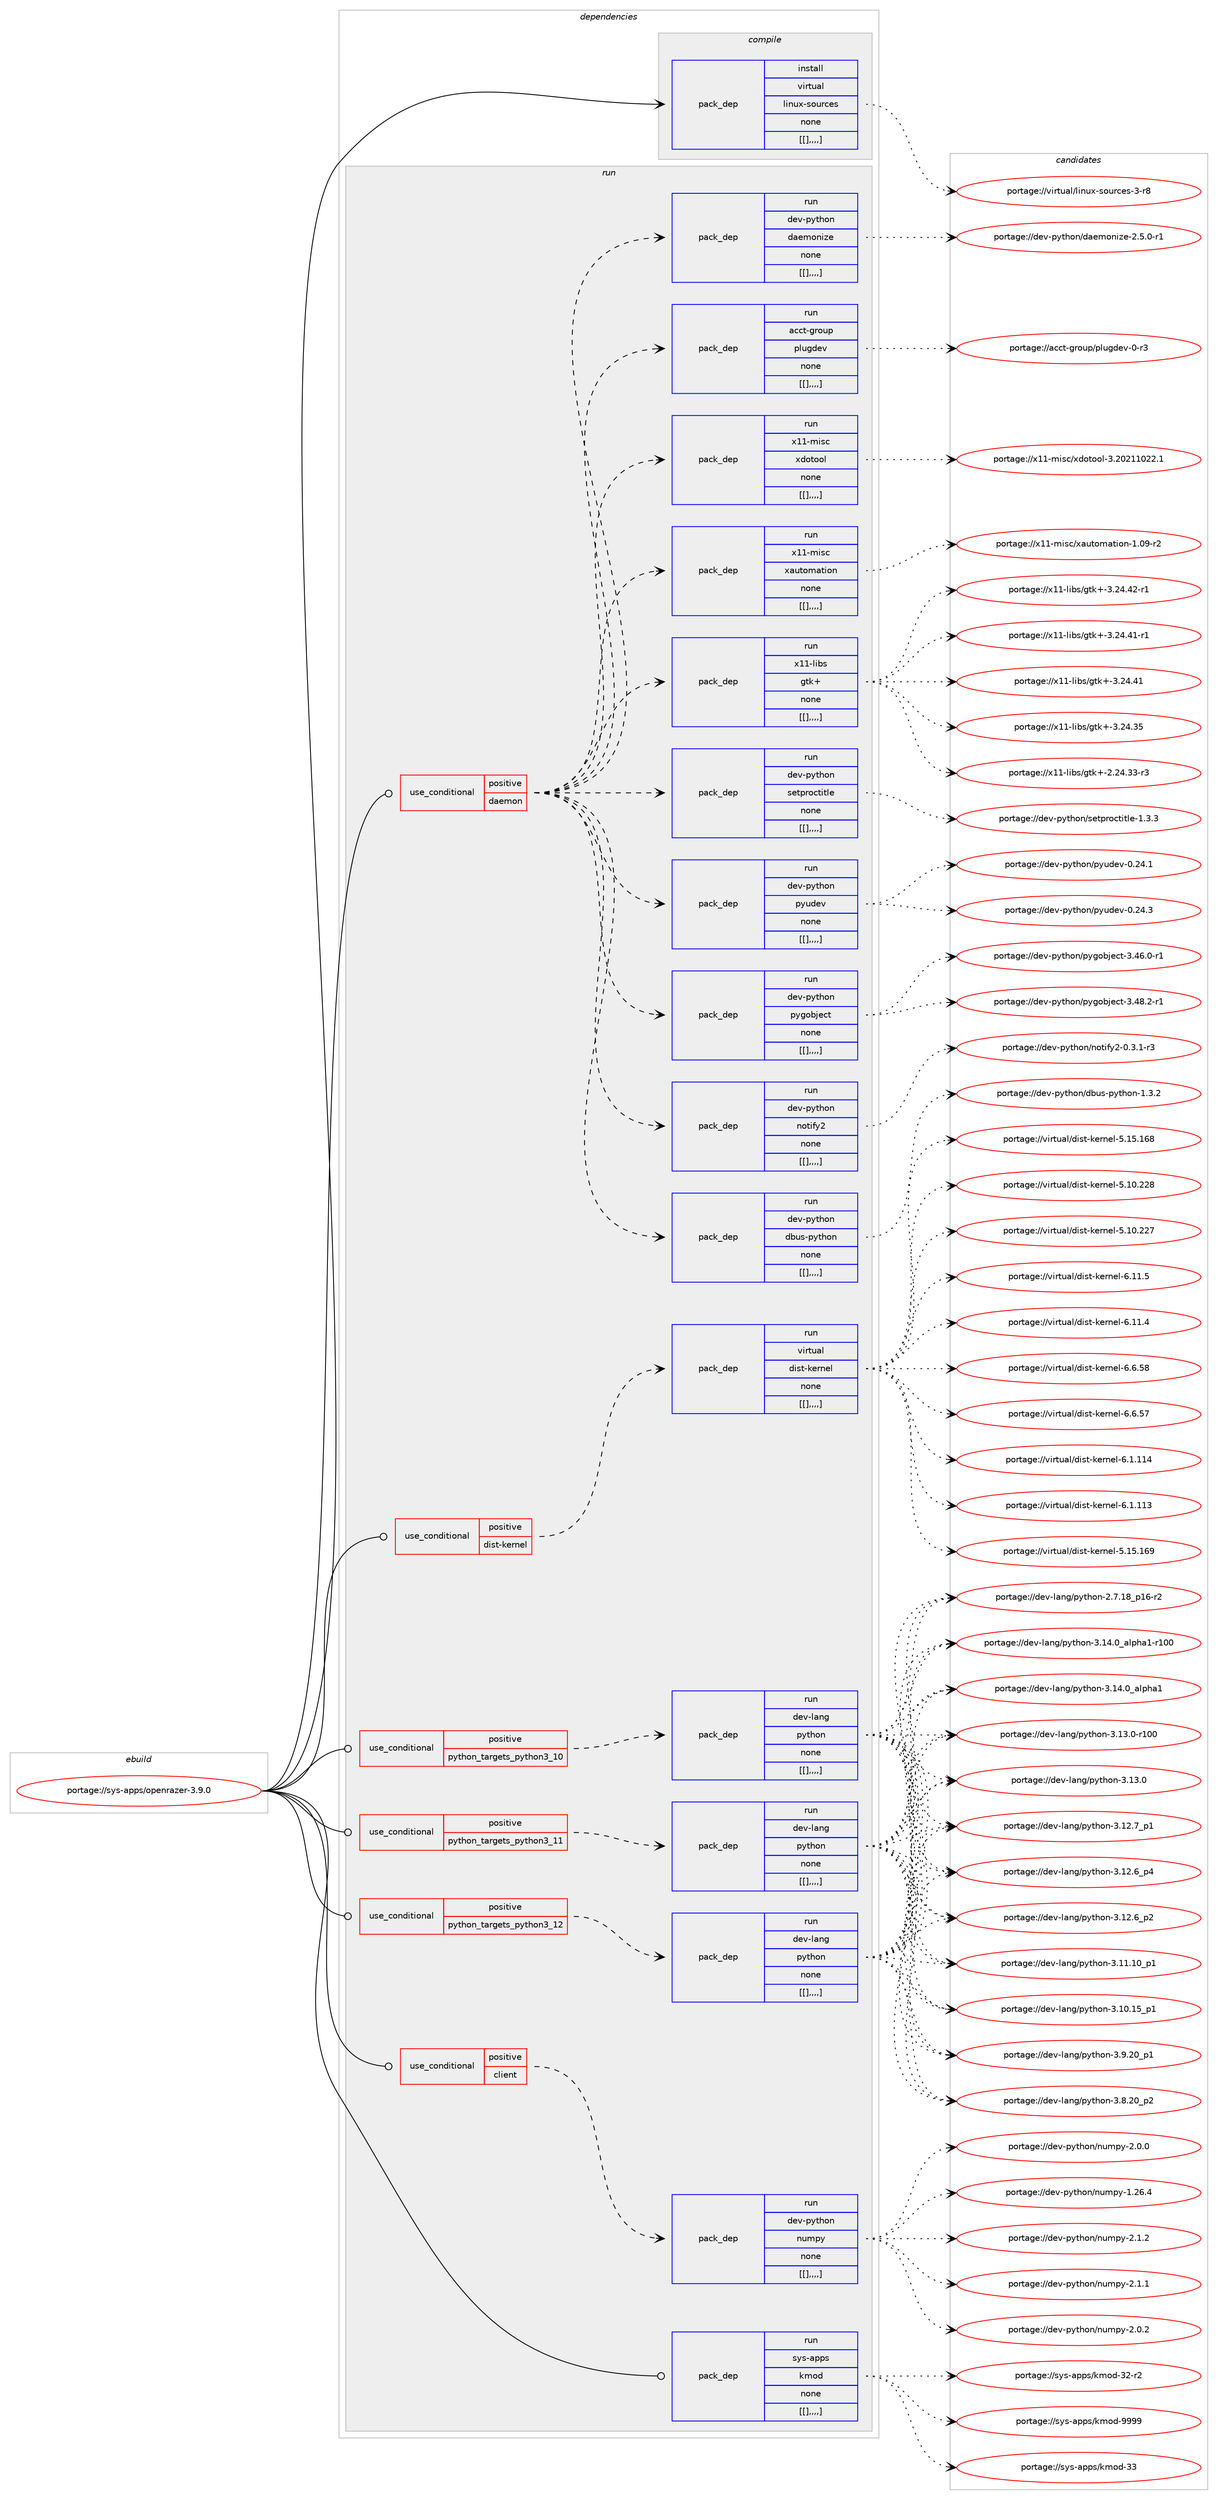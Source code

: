 digraph prolog {

# *************
# Graph options
# *************

newrank=true;
concentrate=true;
compound=true;
graph [rankdir=LR,fontname=Helvetica,fontsize=10,ranksep=1.5];#, ranksep=2.5, nodesep=0.2];
edge  [arrowhead=vee];
node  [fontname=Helvetica,fontsize=10];

# **********
# The ebuild
# **********

subgraph cluster_leftcol {
color=gray;
label=<<i>ebuild</i>>;
id [label="portage://sys-apps/openrazer-3.9.0", color=red, width=4, href="../sys-apps/openrazer-3.9.0.svg"];
}

# ****************
# The dependencies
# ****************

subgraph cluster_midcol {
color=gray;
label=<<i>dependencies</i>>;
subgraph cluster_compile {
fillcolor="#eeeeee";
style=filled;
label=<<i>compile</i>>;
subgraph pack323764 {
dependency445107 [label=<<TABLE BORDER="0" CELLBORDER="1" CELLSPACING="0" CELLPADDING="4" WIDTH="220"><TR><TD ROWSPAN="6" CELLPADDING="30">pack_dep</TD></TR><TR><TD WIDTH="110">install</TD></TR><TR><TD>virtual</TD></TR><TR><TD>linux-sources</TD></TR><TR><TD>none</TD></TR><TR><TD>[[],,,,]</TD></TR></TABLE>>, shape=none, color=blue];
}
id:e -> dependency445107:w [weight=20,style="solid",arrowhead="vee"];
}
subgraph cluster_compileandrun {
fillcolor="#eeeeee";
style=filled;
label=<<i>compile and run</i>>;
}
subgraph cluster_run {
fillcolor="#eeeeee";
style=filled;
label=<<i>run</i>>;
subgraph cond118139 {
dependency445122 [label=<<TABLE BORDER="0" CELLBORDER="1" CELLSPACING="0" CELLPADDING="4"><TR><TD ROWSPAN="3" CELLPADDING="10">use_conditional</TD></TR><TR><TD>positive</TD></TR><TR><TD>client</TD></TR></TABLE>>, shape=none, color=red];
subgraph pack323788 {
dependency445174 [label=<<TABLE BORDER="0" CELLBORDER="1" CELLSPACING="0" CELLPADDING="4" WIDTH="220"><TR><TD ROWSPAN="6" CELLPADDING="30">pack_dep</TD></TR><TR><TD WIDTH="110">run</TD></TR><TR><TD>dev-python</TD></TR><TR><TD>numpy</TD></TR><TR><TD>none</TD></TR><TR><TD>[[],,,,]</TD></TR></TABLE>>, shape=none, color=blue];
}
dependency445122:e -> dependency445174:w [weight=20,style="dashed",arrowhead="vee"];
}
id:e -> dependency445122:w [weight=20,style="solid",arrowhead="odot"];
subgraph cond118166 {
dependency445183 [label=<<TABLE BORDER="0" CELLBORDER="1" CELLSPACING="0" CELLPADDING="4"><TR><TD ROWSPAN="3" CELLPADDING="10">use_conditional</TD></TR><TR><TD>positive</TD></TR><TR><TD>daemon</TD></TR></TABLE>>, shape=none, color=red];
subgraph pack323829 {
dependency445200 [label=<<TABLE BORDER="0" CELLBORDER="1" CELLSPACING="0" CELLPADDING="4" WIDTH="220"><TR><TD ROWSPAN="6" CELLPADDING="30">pack_dep</TD></TR><TR><TD WIDTH="110">run</TD></TR><TR><TD>acct-group</TD></TR><TR><TD>plugdev</TD></TR><TR><TD>none</TD></TR><TR><TD>[[],,,,]</TD></TR></TABLE>>, shape=none, color=blue];
}
dependency445183:e -> dependency445200:w [weight=20,style="dashed",arrowhead="vee"];
subgraph pack323838 {
dependency445222 [label=<<TABLE BORDER="0" CELLBORDER="1" CELLSPACING="0" CELLPADDING="4" WIDTH="220"><TR><TD ROWSPAN="6" CELLPADDING="30">pack_dep</TD></TR><TR><TD WIDTH="110">run</TD></TR><TR><TD>dev-python</TD></TR><TR><TD>daemonize</TD></TR><TR><TD>none</TD></TR><TR><TD>[[],,,,]</TD></TR></TABLE>>, shape=none, color=blue];
}
dependency445183:e -> dependency445222:w [weight=20,style="dashed",arrowhead="vee"];
subgraph pack323859 {
dependency445245 [label=<<TABLE BORDER="0" CELLBORDER="1" CELLSPACING="0" CELLPADDING="4" WIDTH="220"><TR><TD ROWSPAN="6" CELLPADDING="30">pack_dep</TD></TR><TR><TD WIDTH="110">run</TD></TR><TR><TD>dev-python</TD></TR><TR><TD>dbus-python</TD></TR><TR><TD>none</TD></TR><TR><TD>[[],,,,]</TD></TR></TABLE>>, shape=none, color=blue];
}
dependency445183:e -> dependency445245:w [weight=20,style="dashed",arrowhead="vee"];
subgraph pack323876 {
dependency445256 [label=<<TABLE BORDER="0" CELLBORDER="1" CELLSPACING="0" CELLPADDING="4" WIDTH="220"><TR><TD ROWSPAN="6" CELLPADDING="30">pack_dep</TD></TR><TR><TD WIDTH="110">run</TD></TR><TR><TD>dev-python</TD></TR><TR><TD>notify2</TD></TR><TR><TD>none</TD></TR><TR><TD>[[],,,,]</TD></TR></TABLE>>, shape=none, color=blue];
}
dependency445183:e -> dependency445256:w [weight=20,style="dashed",arrowhead="vee"];
subgraph pack323892 {
dependency445286 [label=<<TABLE BORDER="0" CELLBORDER="1" CELLSPACING="0" CELLPADDING="4" WIDTH="220"><TR><TD ROWSPAN="6" CELLPADDING="30">pack_dep</TD></TR><TR><TD WIDTH="110">run</TD></TR><TR><TD>dev-python</TD></TR><TR><TD>pygobject</TD></TR><TR><TD>none</TD></TR><TR><TD>[[],,,,]</TD></TR></TABLE>>, shape=none, color=blue];
}
dependency445183:e -> dependency445286:w [weight=20,style="dashed",arrowhead="vee"];
subgraph pack323909 {
dependency445311 [label=<<TABLE BORDER="0" CELLBORDER="1" CELLSPACING="0" CELLPADDING="4" WIDTH="220"><TR><TD ROWSPAN="6" CELLPADDING="30">pack_dep</TD></TR><TR><TD WIDTH="110">run</TD></TR><TR><TD>dev-python</TD></TR><TR><TD>pyudev</TD></TR><TR><TD>none</TD></TR><TR><TD>[[],,,,]</TD></TR></TABLE>>, shape=none, color=blue];
}
dependency445183:e -> dependency445311:w [weight=20,style="dashed",arrowhead="vee"];
subgraph pack323935 {
dependency445336 [label=<<TABLE BORDER="0" CELLBORDER="1" CELLSPACING="0" CELLPADDING="4" WIDTH="220"><TR><TD ROWSPAN="6" CELLPADDING="30">pack_dep</TD></TR><TR><TD WIDTH="110">run</TD></TR><TR><TD>dev-python</TD></TR><TR><TD>setproctitle</TD></TR><TR><TD>none</TD></TR><TR><TD>[[],,,,]</TD></TR></TABLE>>, shape=none, color=blue];
}
dependency445183:e -> dependency445336:w [weight=20,style="dashed",arrowhead="vee"];
subgraph pack323936 {
dependency445356 [label=<<TABLE BORDER="0" CELLBORDER="1" CELLSPACING="0" CELLPADDING="4" WIDTH="220"><TR><TD ROWSPAN="6" CELLPADDING="30">pack_dep</TD></TR><TR><TD WIDTH="110">run</TD></TR><TR><TD>x11-libs</TD></TR><TR><TD>gtk+</TD></TR><TR><TD>none</TD></TR><TR><TD>[[],,,,]</TD></TR></TABLE>>, shape=none, color=blue];
}
dependency445183:e -> dependency445356:w [weight=20,style="dashed",arrowhead="vee"];
subgraph pack323944 {
dependency445367 [label=<<TABLE BORDER="0" CELLBORDER="1" CELLSPACING="0" CELLPADDING="4" WIDTH="220"><TR><TD ROWSPAN="6" CELLPADDING="30">pack_dep</TD></TR><TR><TD WIDTH="110">run</TD></TR><TR><TD>x11-misc</TD></TR><TR><TD>xautomation</TD></TR><TR><TD>none</TD></TR><TR><TD>[[],,,,]</TD></TR></TABLE>>, shape=none, color=blue];
}
dependency445183:e -> dependency445367:w [weight=20,style="dashed",arrowhead="vee"];
subgraph pack323952 {
dependency445376 [label=<<TABLE BORDER="0" CELLBORDER="1" CELLSPACING="0" CELLPADDING="4" WIDTH="220"><TR><TD ROWSPAN="6" CELLPADDING="30">pack_dep</TD></TR><TR><TD WIDTH="110">run</TD></TR><TR><TD>x11-misc</TD></TR><TR><TD>xdotool</TD></TR><TR><TD>none</TD></TR><TR><TD>[[],,,,]</TD></TR></TABLE>>, shape=none, color=blue];
}
dependency445183:e -> dependency445376:w [weight=20,style="dashed",arrowhead="vee"];
}
id:e -> dependency445183:w [weight=20,style="solid",arrowhead="odot"];
subgraph cond118243 {
dependency445409 [label=<<TABLE BORDER="0" CELLBORDER="1" CELLSPACING="0" CELLPADDING="4"><TR><TD ROWSPAN="3" CELLPADDING="10">use_conditional</TD></TR><TR><TD>positive</TD></TR><TR><TD>dist-kernel</TD></TR></TABLE>>, shape=none, color=red];
subgraph pack323977 {
dependency445438 [label=<<TABLE BORDER="0" CELLBORDER="1" CELLSPACING="0" CELLPADDING="4" WIDTH="220"><TR><TD ROWSPAN="6" CELLPADDING="30">pack_dep</TD></TR><TR><TD WIDTH="110">run</TD></TR><TR><TD>virtual</TD></TR><TR><TD>dist-kernel</TD></TR><TR><TD>none</TD></TR><TR><TD>[[],,,,]</TD></TR></TABLE>>, shape=none, color=blue];
}
dependency445409:e -> dependency445438:w [weight=20,style="dashed",arrowhead="vee"];
}
id:e -> dependency445409:w [weight=20,style="solid",arrowhead="odot"];
subgraph cond118262 {
dependency445452 [label=<<TABLE BORDER="0" CELLBORDER="1" CELLSPACING="0" CELLPADDING="4"><TR><TD ROWSPAN="3" CELLPADDING="10">use_conditional</TD></TR><TR><TD>positive</TD></TR><TR><TD>python_targets_python3_10</TD></TR></TABLE>>, shape=none, color=red];
subgraph pack324022 {
dependency445490 [label=<<TABLE BORDER="0" CELLBORDER="1" CELLSPACING="0" CELLPADDING="4" WIDTH="220"><TR><TD ROWSPAN="6" CELLPADDING="30">pack_dep</TD></TR><TR><TD WIDTH="110">run</TD></TR><TR><TD>dev-lang</TD></TR><TR><TD>python</TD></TR><TR><TD>none</TD></TR><TR><TD>[[],,,,]</TD></TR></TABLE>>, shape=none, color=blue];
}
dependency445452:e -> dependency445490:w [weight=20,style="dashed",arrowhead="vee"];
}
id:e -> dependency445452:w [weight=20,style="solid",arrowhead="odot"];
subgraph cond118286 {
dependency445500 [label=<<TABLE BORDER="0" CELLBORDER="1" CELLSPACING="0" CELLPADDING="4"><TR><TD ROWSPAN="3" CELLPADDING="10">use_conditional</TD></TR><TR><TD>positive</TD></TR><TR><TD>python_targets_python3_11</TD></TR></TABLE>>, shape=none, color=red];
subgraph pack324039 {
dependency445514 [label=<<TABLE BORDER="0" CELLBORDER="1" CELLSPACING="0" CELLPADDING="4" WIDTH="220"><TR><TD ROWSPAN="6" CELLPADDING="30">pack_dep</TD></TR><TR><TD WIDTH="110">run</TD></TR><TR><TD>dev-lang</TD></TR><TR><TD>python</TD></TR><TR><TD>none</TD></TR><TR><TD>[[],,,,]</TD></TR></TABLE>>, shape=none, color=blue];
}
dependency445500:e -> dependency445514:w [weight=20,style="dashed",arrowhead="vee"];
}
id:e -> dependency445500:w [weight=20,style="solid",arrowhead="odot"];
subgraph cond118293 {
dependency445524 [label=<<TABLE BORDER="0" CELLBORDER="1" CELLSPACING="0" CELLPADDING="4"><TR><TD ROWSPAN="3" CELLPADDING="10">use_conditional</TD></TR><TR><TD>positive</TD></TR><TR><TD>python_targets_python3_12</TD></TR></TABLE>>, shape=none, color=red];
subgraph pack324058 {
dependency445565 [label=<<TABLE BORDER="0" CELLBORDER="1" CELLSPACING="0" CELLPADDING="4" WIDTH="220"><TR><TD ROWSPAN="6" CELLPADDING="30">pack_dep</TD></TR><TR><TD WIDTH="110">run</TD></TR><TR><TD>dev-lang</TD></TR><TR><TD>python</TD></TR><TR><TD>none</TD></TR><TR><TD>[[],,,,]</TD></TR></TABLE>>, shape=none, color=blue];
}
dependency445524:e -> dependency445565:w [weight=20,style="dashed",arrowhead="vee"];
}
id:e -> dependency445524:w [weight=20,style="solid",arrowhead="odot"];
subgraph pack324072 {
dependency445583 [label=<<TABLE BORDER="0" CELLBORDER="1" CELLSPACING="0" CELLPADDING="4" WIDTH="220"><TR><TD ROWSPAN="6" CELLPADDING="30">pack_dep</TD></TR><TR><TD WIDTH="110">run</TD></TR><TR><TD>sys-apps</TD></TR><TR><TD>kmod</TD></TR><TR><TD>none</TD></TR><TR><TD>[[],,,,]</TD></TR></TABLE>>, shape=none, color=blue];
}
id:e -> dependency445583:w [weight=20,style="solid",arrowhead="odot"];
}
}

# **************
# The candidates
# **************

subgraph cluster_choices {
rank=same;
color=gray;
label=<<i>candidates</i>>;

subgraph choice323877 {
color=black;
nodesep=1;
choice1181051141161179710847108105110117120451151111171149910111545514511456 [label="portage://virtual/linux-sources-3-r8", color=red, width=4,href="../virtual/linux-sources-3-r8.svg"];
dependency445107:e -> choice1181051141161179710847108105110117120451151111171149910111545514511456:w [style=dotted,weight="100"];
}
subgraph choice323878 {
color=black;
nodesep=1;
choice1001011184511212111610411111047110117109112121455046494650 [label="portage://dev-python/numpy-2.1.2", color=red, width=4,href="../dev-python/numpy-2.1.2.svg"];
choice1001011184511212111610411111047110117109112121455046494649 [label="portage://dev-python/numpy-2.1.1", color=red, width=4,href="../dev-python/numpy-2.1.1.svg"];
choice1001011184511212111610411111047110117109112121455046484650 [label="portage://dev-python/numpy-2.0.2", color=red, width=4,href="../dev-python/numpy-2.0.2.svg"];
choice1001011184511212111610411111047110117109112121455046484648 [label="portage://dev-python/numpy-2.0.0", color=red, width=4,href="../dev-python/numpy-2.0.0.svg"];
choice100101118451121211161041111104711011710911212145494650544652 [label="portage://dev-python/numpy-1.26.4", color=red, width=4,href="../dev-python/numpy-1.26.4.svg"];
dependency445174:e -> choice1001011184511212111610411111047110117109112121455046494650:w [style=dotted,weight="100"];
dependency445174:e -> choice1001011184511212111610411111047110117109112121455046494649:w [style=dotted,weight="100"];
dependency445174:e -> choice1001011184511212111610411111047110117109112121455046484650:w [style=dotted,weight="100"];
dependency445174:e -> choice1001011184511212111610411111047110117109112121455046484648:w [style=dotted,weight="100"];
dependency445174:e -> choice100101118451121211161041111104711011710911212145494650544652:w [style=dotted,weight="100"];
}
subgraph choice323892 {
color=black;
nodesep=1;
choice979999116451031141111171124711210811710310010111845484511451 [label="portage://acct-group/plugdev-0-r3", color=red, width=4,href="../acct-group/plugdev-0-r3.svg"];
dependency445200:e -> choice979999116451031141111171124711210811710310010111845484511451:w [style=dotted,weight="100"];
}
subgraph choice323913 {
color=black;
nodesep=1;
choice1001011184511212111610411111047100971011091111101051221014550465346484511449 [label="portage://dev-python/daemonize-2.5.0-r1", color=red, width=4,href="../dev-python/daemonize-2.5.0-r1.svg"];
dependency445222:e -> choice1001011184511212111610411111047100971011091111101051221014550465346484511449:w [style=dotted,weight="100"];
}
subgraph choice323915 {
color=black;
nodesep=1;
choice10010111845112121116104111110471009811711545112121116104111110454946514650 [label="portage://dev-python/dbus-python-1.3.2", color=red, width=4,href="../dev-python/dbus-python-1.3.2.svg"];
dependency445245:e -> choice10010111845112121116104111110471009811711545112121116104111110454946514650:w [style=dotted,weight="100"];
}
subgraph choice323916 {
color=black;
nodesep=1;
choice1001011184511212111610411111047110111116105102121504548465146494511451 [label="portage://dev-python/notify2-0.3.1-r3", color=red, width=4,href="../dev-python/notify2-0.3.1-r3.svg"];
dependency445256:e -> choice1001011184511212111610411111047110111116105102121504548465146494511451:w [style=dotted,weight="100"];
}
subgraph choice323919 {
color=black;
nodesep=1;
choice10010111845112121116104111110471121211031119810610199116455146525646504511449 [label="portage://dev-python/pygobject-3.48.2-r1", color=red, width=4,href="../dev-python/pygobject-3.48.2-r1.svg"];
choice10010111845112121116104111110471121211031119810610199116455146525446484511449 [label="portage://dev-python/pygobject-3.46.0-r1", color=red, width=4,href="../dev-python/pygobject-3.46.0-r1.svg"];
dependency445286:e -> choice10010111845112121116104111110471121211031119810610199116455146525646504511449:w [style=dotted,weight="100"];
dependency445286:e -> choice10010111845112121116104111110471121211031119810610199116455146525446484511449:w [style=dotted,weight="100"];
}
subgraph choice323926 {
color=black;
nodesep=1;
choice100101118451121211161041111104711212111710010111845484650524651 [label="portage://dev-python/pyudev-0.24.3", color=red, width=4,href="../dev-python/pyudev-0.24.3.svg"];
choice100101118451121211161041111104711212111710010111845484650524649 [label="portage://dev-python/pyudev-0.24.1", color=red, width=4,href="../dev-python/pyudev-0.24.1.svg"];
dependency445311:e -> choice100101118451121211161041111104711212111710010111845484650524651:w [style=dotted,weight="100"];
dependency445311:e -> choice100101118451121211161041111104711212111710010111845484650524649:w [style=dotted,weight="100"];
}
subgraph choice323929 {
color=black;
nodesep=1;
choice100101118451121211161041111104711510111611211411199116105116108101454946514651 [label="portage://dev-python/setproctitle-1.3.3", color=red, width=4,href="../dev-python/setproctitle-1.3.3.svg"];
dependency445336:e -> choice100101118451121211161041111104711510111611211411199116105116108101454946514651:w [style=dotted,weight="100"];
}
subgraph choice323931 {
color=black;
nodesep=1;
choice12049494510810598115471031161074345514650524652504511449 [label="portage://x11-libs/gtk+-3.24.42-r1", color=red, width=4,href="../x11-libs/gtk+-3.24.42-r1.svg"];
choice12049494510810598115471031161074345514650524652494511449 [label="portage://x11-libs/gtk+-3.24.41-r1", color=red, width=4,href="../x11-libs/gtk+-3.24.41-r1.svg"];
choice1204949451081059811547103116107434551465052465249 [label="portage://x11-libs/gtk+-3.24.41", color=red, width=4,href="../x11-libs/gtk+-3.24.41.svg"];
choice1204949451081059811547103116107434551465052465153 [label="portage://x11-libs/gtk+-3.24.35", color=red, width=4,href="../x11-libs/gtk+-3.24.35.svg"];
choice12049494510810598115471031161074345504650524651514511451 [label="portage://x11-libs/gtk+-2.24.33-r3", color=red, width=4,href="../x11-libs/gtk+-2.24.33-r3.svg"];
dependency445356:e -> choice12049494510810598115471031161074345514650524652504511449:w [style=dotted,weight="100"];
dependency445356:e -> choice12049494510810598115471031161074345514650524652494511449:w [style=dotted,weight="100"];
dependency445356:e -> choice1204949451081059811547103116107434551465052465249:w [style=dotted,weight="100"];
dependency445356:e -> choice1204949451081059811547103116107434551465052465153:w [style=dotted,weight="100"];
dependency445356:e -> choice12049494510810598115471031161074345504650524651514511451:w [style=dotted,weight="100"];
}
subgraph choice323934 {
color=black;
nodesep=1;
choice1204949451091051159947120971171161111099711610511111045494648574511450 [label="portage://x11-misc/xautomation-1.09-r2", color=red, width=4,href="../x11-misc/xautomation-1.09-r2.svg"];
dependency445367:e -> choice1204949451091051159947120971171161111099711610511111045494648574511450:w [style=dotted,weight="100"];
}
subgraph choice323945 {
color=black;
nodesep=1;
choice120494945109105115994712010011111611111110845514650485049494850504649 [label="portage://x11-misc/xdotool-3.20211022.1", color=red, width=4,href="../x11-misc/xdotool-3.20211022.1.svg"];
dependency445376:e -> choice120494945109105115994712010011111611111110845514650485049494850504649:w [style=dotted,weight="100"];
}
subgraph choice323952 {
color=black;
nodesep=1;
choice11810511411611797108471001051151164510710111411010110845544649494653 [label="portage://virtual/dist-kernel-6.11.5", color=red, width=4,href="../virtual/dist-kernel-6.11.5.svg"];
choice11810511411611797108471001051151164510710111411010110845544649494652 [label="portage://virtual/dist-kernel-6.11.4", color=red, width=4,href="../virtual/dist-kernel-6.11.4.svg"];
choice11810511411611797108471001051151164510710111411010110845544654465356 [label="portage://virtual/dist-kernel-6.6.58", color=red, width=4,href="../virtual/dist-kernel-6.6.58.svg"];
choice11810511411611797108471001051151164510710111411010110845544654465355 [label="portage://virtual/dist-kernel-6.6.57", color=red, width=4,href="../virtual/dist-kernel-6.6.57.svg"];
choice1181051141161179710847100105115116451071011141101011084554464946494952 [label="portage://virtual/dist-kernel-6.1.114", color=red, width=4,href="../virtual/dist-kernel-6.1.114.svg"];
choice1181051141161179710847100105115116451071011141101011084554464946494951 [label="portage://virtual/dist-kernel-6.1.113", color=red, width=4,href="../virtual/dist-kernel-6.1.113.svg"];
choice118105114116117971084710010511511645107101114110101108455346495346495457 [label="portage://virtual/dist-kernel-5.15.169", color=red, width=4,href="../virtual/dist-kernel-5.15.169.svg"];
choice118105114116117971084710010511511645107101114110101108455346495346495456 [label="portage://virtual/dist-kernel-5.15.168", color=red, width=4,href="../virtual/dist-kernel-5.15.168.svg"];
choice118105114116117971084710010511511645107101114110101108455346494846505056 [label="portage://virtual/dist-kernel-5.10.228", color=red, width=4,href="../virtual/dist-kernel-5.10.228.svg"];
choice118105114116117971084710010511511645107101114110101108455346494846505055 [label="portage://virtual/dist-kernel-5.10.227", color=red, width=4,href="../virtual/dist-kernel-5.10.227.svg"];
dependency445438:e -> choice11810511411611797108471001051151164510710111411010110845544649494653:w [style=dotted,weight="100"];
dependency445438:e -> choice11810511411611797108471001051151164510710111411010110845544649494652:w [style=dotted,weight="100"];
dependency445438:e -> choice11810511411611797108471001051151164510710111411010110845544654465356:w [style=dotted,weight="100"];
dependency445438:e -> choice11810511411611797108471001051151164510710111411010110845544654465355:w [style=dotted,weight="100"];
dependency445438:e -> choice1181051141161179710847100105115116451071011141101011084554464946494952:w [style=dotted,weight="100"];
dependency445438:e -> choice1181051141161179710847100105115116451071011141101011084554464946494951:w [style=dotted,weight="100"];
dependency445438:e -> choice118105114116117971084710010511511645107101114110101108455346495346495457:w [style=dotted,weight="100"];
dependency445438:e -> choice118105114116117971084710010511511645107101114110101108455346495346495456:w [style=dotted,weight="100"];
dependency445438:e -> choice118105114116117971084710010511511645107101114110101108455346494846505056:w [style=dotted,weight="100"];
dependency445438:e -> choice118105114116117971084710010511511645107101114110101108455346494846505055:w [style=dotted,weight="100"];
}
subgraph choice323966 {
color=black;
nodesep=1;
choice100101118451089711010347112121116104111110455146495246489597108112104974945114494848 [label="portage://dev-lang/python-3.14.0_alpha1-r100", color=red, width=4,href="../dev-lang/python-3.14.0_alpha1-r100.svg"];
choice1001011184510897110103471121211161041111104551464952464895971081121049749 [label="portage://dev-lang/python-3.14.0_alpha1", color=red, width=4,href="../dev-lang/python-3.14.0_alpha1.svg"];
choice1001011184510897110103471121211161041111104551464951464845114494848 [label="portage://dev-lang/python-3.13.0-r100", color=red, width=4,href="../dev-lang/python-3.13.0-r100.svg"];
choice10010111845108971101034711212111610411111045514649514648 [label="portage://dev-lang/python-3.13.0", color=red, width=4,href="../dev-lang/python-3.13.0.svg"];
choice100101118451089711010347112121116104111110455146495046559511249 [label="portage://dev-lang/python-3.12.7_p1", color=red, width=4,href="../dev-lang/python-3.12.7_p1.svg"];
choice100101118451089711010347112121116104111110455146495046549511252 [label="portage://dev-lang/python-3.12.6_p4", color=red, width=4,href="../dev-lang/python-3.12.6_p4.svg"];
choice100101118451089711010347112121116104111110455146495046549511250 [label="portage://dev-lang/python-3.12.6_p2", color=red, width=4,href="../dev-lang/python-3.12.6_p2.svg"];
choice10010111845108971101034711212111610411111045514649494649489511249 [label="portage://dev-lang/python-3.11.10_p1", color=red, width=4,href="../dev-lang/python-3.11.10_p1.svg"];
choice10010111845108971101034711212111610411111045514649484649539511249 [label="portage://dev-lang/python-3.10.15_p1", color=red, width=4,href="../dev-lang/python-3.10.15_p1.svg"];
choice100101118451089711010347112121116104111110455146574650489511249 [label="portage://dev-lang/python-3.9.20_p1", color=red, width=4,href="../dev-lang/python-3.9.20_p1.svg"];
choice100101118451089711010347112121116104111110455146564650489511250 [label="portage://dev-lang/python-3.8.20_p2", color=red, width=4,href="../dev-lang/python-3.8.20_p2.svg"];
choice100101118451089711010347112121116104111110455046554649569511249544511450 [label="portage://dev-lang/python-2.7.18_p16-r2", color=red, width=4,href="../dev-lang/python-2.7.18_p16-r2.svg"];
dependency445490:e -> choice100101118451089711010347112121116104111110455146495246489597108112104974945114494848:w [style=dotted,weight="100"];
dependency445490:e -> choice1001011184510897110103471121211161041111104551464952464895971081121049749:w [style=dotted,weight="100"];
dependency445490:e -> choice1001011184510897110103471121211161041111104551464951464845114494848:w [style=dotted,weight="100"];
dependency445490:e -> choice10010111845108971101034711212111610411111045514649514648:w [style=dotted,weight="100"];
dependency445490:e -> choice100101118451089711010347112121116104111110455146495046559511249:w [style=dotted,weight="100"];
dependency445490:e -> choice100101118451089711010347112121116104111110455146495046549511252:w [style=dotted,weight="100"];
dependency445490:e -> choice100101118451089711010347112121116104111110455146495046549511250:w [style=dotted,weight="100"];
dependency445490:e -> choice10010111845108971101034711212111610411111045514649494649489511249:w [style=dotted,weight="100"];
dependency445490:e -> choice10010111845108971101034711212111610411111045514649484649539511249:w [style=dotted,weight="100"];
dependency445490:e -> choice100101118451089711010347112121116104111110455146574650489511249:w [style=dotted,weight="100"];
dependency445490:e -> choice100101118451089711010347112121116104111110455146564650489511250:w [style=dotted,weight="100"];
dependency445490:e -> choice100101118451089711010347112121116104111110455046554649569511249544511450:w [style=dotted,weight="100"];
}
subgraph choice323978 {
color=black;
nodesep=1;
choice100101118451089711010347112121116104111110455146495246489597108112104974945114494848 [label="portage://dev-lang/python-3.14.0_alpha1-r100", color=red, width=4,href="../dev-lang/python-3.14.0_alpha1-r100.svg"];
choice1001011184510897110103471121211161041111104551464952464895971081121049749 [label="portage://dev-lang/python-3.14.0_alpha1", color=red, width=4,href="../dev-lang/python-3.14.0_alpha1.svg"];
choice1001011184510897110103471121211161041111104551464951464845114494848 [label="portage://dev-lang/python-3.13.0-r100", color=red, width=4,href="../dev-lang/python-3.13.0-r100.svg"];
choice10010111845108971101034711212111610411111045514649514648 [label="portage://dev-lang/python-3.13.0", color=red, width=4,href="../dev-lang/python-3.13.0.svg"];
choice100101118451089711010347112121116104111110455146495046559511249 [label="portage://dev-lang/python-3.12.7_p1", color=red, width=4,href="../dev-lang/python-3.12.7_p1.svg"];
choice100101118451089711010347112121116104111110455146495046549511252 [label="portage://dev-lang/python-3.12.6_p4", color=red, width=4,href="../dev-lang/python-3.12.6_p4.svg"];
choice100101118451089711010347112121116104111110455146495046549511250 [label="portage://dev-lang/python-3.12.6_p2", color=red, width=4,href="../dev-lang/python-3.12.6_p2.svg"];
choice10010111845108971101034711212111610411111045514649494649489511249 [label="portage://dev-lang/python-3.11.10_p1", color=red, width=4,href="../dev-lang/python-3.11.10_p1.svg"];
choice10010111845108971101034711212111610411111045514649484649539511249 [label="portage://dev-lang/python-3.10.15_p1", color=red, width=4,href="../dev-lang/python-3.10.15_p1.svg"];
choice100101118451089711010347112121116104111110455146574650489511249 [label="portage://dev-lang/python-3.9.20_p1", color=red, width=4,href="../dev-lang/python-3.9.20_p1.svg"];
choice100101118451089711010347112121116104111110455146564650489511250 [label="portage://dev-lang/python-3.8.20_p2", color=red, width=4,href="../dev-lang/python-3.8.20_p2.svg"];
choice100101118451089711010347112121116104111110455046554649569511249544511450 [label="portage://dev-lang/python-2.7.18_p16-r2", color=red, width=4,href="../dev-lang/python-2.7.18_p16-r2.svg"];
dependency445514:e -> choice100101118451089711010347112121116104111110455146495246489597108112104974945114494848:w [style=dotted,weight="100"];
dependency445514:e -> choice1001011184510897110103471121211161041111104551464952464895971081121049749:w [style=dotted,weight="100"];
dependency445514:e -> choice1001011184510897110103471121211161041111104551464951464845114494848:w [style=dotted,weight="100"];
dependency445514:e -> choice10010111845108971101034711212111610411111045514649514648:w [style=dotted,weight="100"];
dependency445514:e -> choice100101118451089711010347112121116104111110455146495046559511249:w [style=dotted,weight="100"];
dependency445514:e -> choice100101118451089711010347112121116104111110455146495046549511252:w [style=dotted,weight="100"];
dependency445514:e -> choice100101118451089711010347112121116104111110455146495046549511250:w [style=dotted,weight="100"];
dependency445514:e -> choice10010111845108971101034711212111610411111045514649494649489511249:w [style=dotted,weight="100"];
dependency445514:e -> choice10010111845108971101034711212111610411111045514649484649539511249:w [style=dotted,weight="100"];
dependency445514:e -> choice100101118451089711010347112121116104111110455146574650489511249:w [style=dotted,weight="100"];
dependency445514:e -> choice100101118451089711010347112121116104111110455146564650489511250:w [style=dotted,weight="100"];
dependency445514:e -> choice100101118451089711010347112121116104111110455046554649569511249544511450:w [style=dotted,weight="100"];
}
subgraph choice323987 {
color=black;
nodesep=1;
choice100101118451089711010347112121116104111110455146495246489597108112104974945114494848 [label="portage://dev-lang/python-3.14.0_alpha1-r100", color=red, width=4,href="../dev-lang/python-3.14.0_alpha1-r100.svg"];
choice1001011184510897110103471121211161041111104551464952464895971081121049749 [label="portage://dev-lang/python-3.14.0_alpha1", color=red, width=4,href="../dev-lang/python-3.14.0_alpha1.svg"];
choice1001011184510897110103471121211161041111104551464951464845114494848 [label="portage://dev-lang/python-3.13.0-r100", color=red, width=4,href="../dev-lang/python-3.13.0-r100.svg"];
choice10010111845108971101034711212111610411111045514649514648 [label="portage://dev-lang/python-3.13.0", color=red, width=4,href="../dev-lang/python-3.13.0.svg"];
choice100101118451089711010347112121116104111110455146495046559511249 [label="portage://dev-lang/python-3.12.7_p1", color=red, width=4,href="../dev-lang/python-3.12.7_p1.svg"];
choice100101118451089711010347112121116104111110455146495046549511252 [label="portage://dev-lang/python-3.12.6_p4", color=red, width=4,href="../dev-lang/python-3.12.6_p4.svg"];
choice100101118451089711010347112121116104111110455146495046549511250 [label="portage://dev-lang/python-3.12.6_p2", color=red, width=4,href="../dev-lang/python-3.12.6_p2.svg"];
choice10010111845108971101034711212111610411111045514649494649489511249 [label="portage://dev-lang/python-3.11.10_p1", color=red, width=4,href="../dev-lang/python-3.11.10_p1.svg"];
choice10010111845108971101034711212111610411111045514649484649539511249 [label="portage://dev-lang/python-3.10.15_p1", color=red, width=4,href="../dev-lang/python-3.10.15_p1.svg"];
choice100101118451089711010347112121116104111110455146574650489511249 [label="portage://dev-lang/python-3.9.20_p1", color=red, width=4,href="../dev-lang/python-3.9.20_p1.svg"];
choice100101118451089711010347112121116104111110455146564650489511250 [label="portage://dev-lang/python-3.8.20_p2", color=red, width=4,href="../dev-lang/python-3.8.20_p2.svg"];
choice100101118451089711010347112121116104111110455046554649569511249544511450 [label="portage://dev-lang/python-2.7.18_p16-r2", color=red, width=4,href="../dev-lang/python-2.7.18_p16-r2.svg"];
dependency445565:e -> choice100101118451089711010347112121116104111110455146495246489597108112104974945114494848:w [style=dotted,weight="100"];
dependency445565:e -> choice1001011184510897110103471121211161041111104551464952464895971081121049749:w [style=dotted,weight="100"];
dependency445565:e -> choice1001011184510897110103471121211161041111104551464951464845114494848:w [style=dotted,weight="100"];
dependency445565:e -> choice10010111845108971101034711212111610411111045514649514648:w [style=dotted,weight="100"];
dependency445565:e -> choice100101118451089711010347112121116104111110455146495046559511249:w [style=dotted,weight="100"];
dependency445565:e -> choice100101118451089711010347112121116104111110455146495046549511252:w [style=dotted,weight="100"];
dependency445565:e -> choice100101118451089711010347112121116104111110455146495046549511250:w [style=dotted,weight="100"];
dependency445565:e -> choice10010111845108971101034711212111610411111045514649494649489511249:w [style=dotted,weight="100"];
dependency445565:e -> choice10010111845108971101034711212111610411111045514649484649539511249:w [style=dotted,weight="100"];
dependency445565:e -> choice100101118451089711010347112121116104111110455146574650489511249:w [style=dotted,weight="100"];
dependency445565:e -> choice100101118451089711010347112121116104111110455146564650489511250:w [style=dotted,weight="100"];
dependency445565:e -> choice100101118451089711010347112121116104111110455046554649569511249544511450:w [style=dotted,weight="100"];
}
subgraph choice324007 {
color=black;
nodesep=1;
choice1151211154597112112115471071091111004557575757 [label="portage://sys-apps/kmod-9999", color=red, width=4,href="../sys-apps/kmod-9999.svg"];
choice115121115459711211211547107109111100455151 [label="portage://sys-apps/kmod-33", color=red, width=4,href="../sys-apps/kmod-33.svg"];
choice1151211154597112112115471071091111004551504511450 [label="portage://sys-apps/kmod-32-r2", color=red, width=4,href="../sys-apps/kmod-32-r2.svg"];
dependency445583:e -> choice1151211154597112112115471071091111004557575757:w [style=dotted,weight="100"];
dependency445583:e -> choice115121115459711211211547107109111100455151:w [style=dotted,weight="100"];
dependency445583:e -> choice1151211154597112112115471071091111004551504511450:w [style=dotted,weight="100"];
}
}

}
